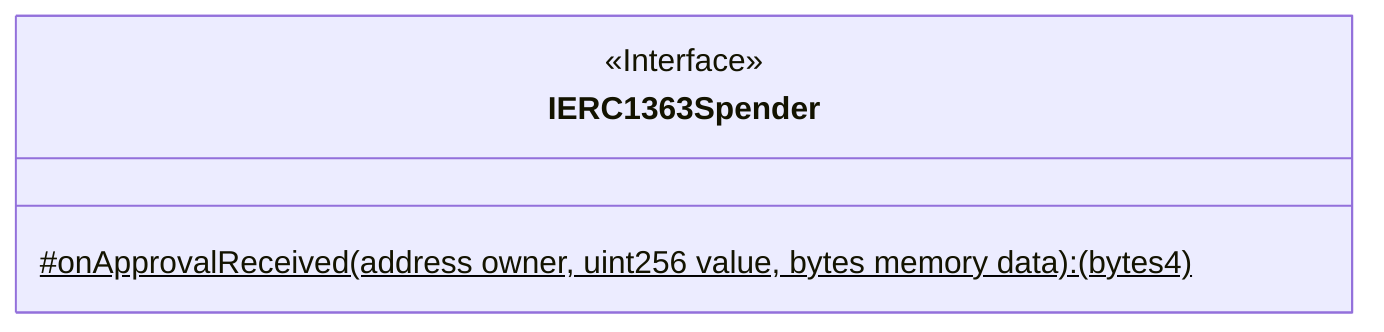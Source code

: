 classDiagram
  %% 124:1047:0
  class IERC1363Spender {
    <<Interface>>
    #onApprovalReceived(address owner, uint256 value, bytes memory data): (bytes4)$
  }